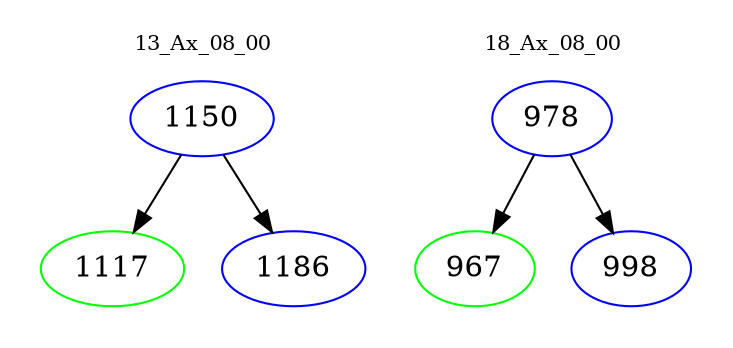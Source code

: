 digraph{
subgraph cluster_0 {
color = white
label = "13_Ax_08_00";
fontsize=10;
T0_1150 [label="1150", color="blue"]
T0_1150 -> T0_1117 [color="black"]
T0_1117 [label="1117", color="green"]
T0_1150 -> T0_1186 [color="black"]
T0_1186 [label="1186", color="blue"]
}
subgraph cluster_1 {
color = white
label = "18_Ax_08_00";
fontsize=10;
T1_978 [label="978", color="blue"]
T1_978 -> T1_967 [color="black"]
T1_967 [label="967", color="green"]
T1_978 -> T1_998 [color="black"]
T1_998 [label="998", color="blue"]
}
}

